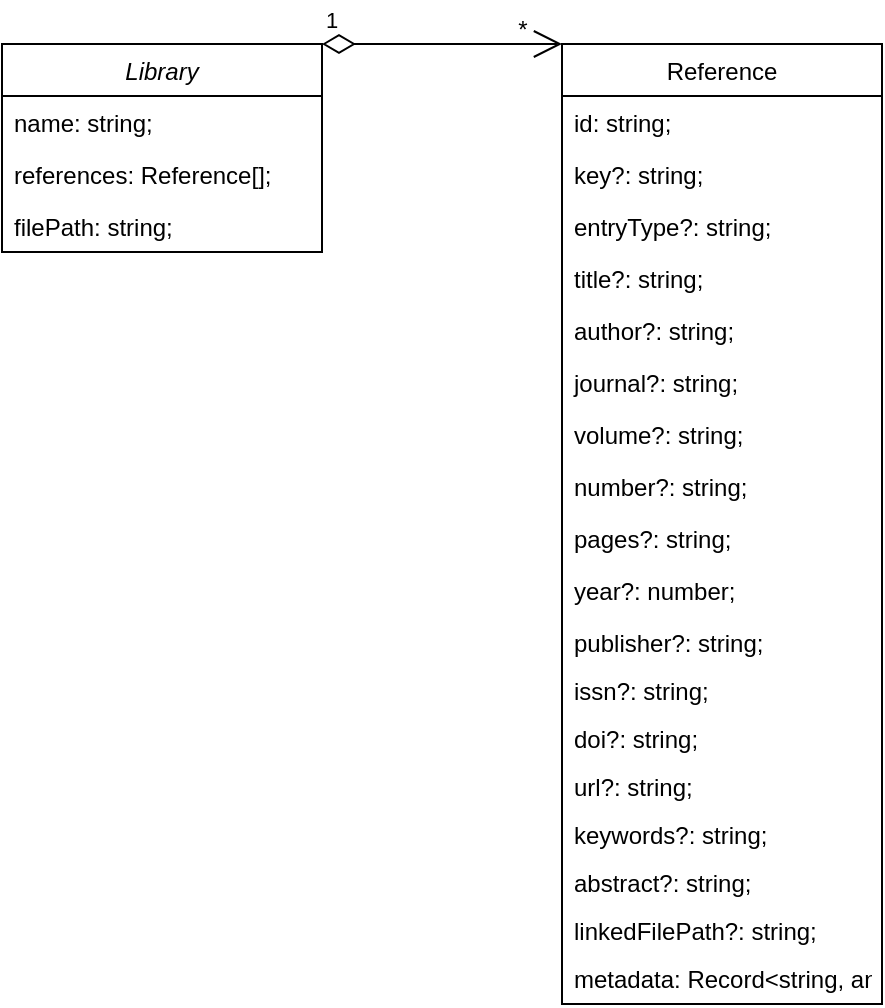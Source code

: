 <mxfile version="27.1.6">
  <diagram id="C5RBs43oDa-KdzZeNtuy" name="Page-1">
    <mxGraphModel dx="1426" dy="800" grid="1" gridSize="10" guides="1" tooltips="1" connect="1" arrows="1" fold="1" page="1" pageScale="1" pageWidth="827" pageHeight="1169" math="0" shadow="0">
      <root>
        <mxCell id="WIyWlLk6GJQsqaUBKTNV-0" />
        <mxCell id="WIyWlLk6GJQsqaUBKTNV-1" parent="WIyWlLk6GJQsqaUBKTNV-0" />
        <mxCell id="MHlftCsvBlxFQ_cZzD1O-25" value="Library" style="swimlane;fontStyle=2;align=center;verticalAlign=top;childLayout=stackLayout;horizontal=1;startSize=26;horizontalStack=0;resizeParent=1;resizeLast=0;collapsible=1;marginBottom=0;rounded=0;shadow=0;strokeWidth=1;" vertex="1" parent="WIyWlLk6GJQsqaUBKTNV-1">
          <mxGeometry x="194" y="162" width="160" height="104" as="geometry">
            <mxRectangle x="230" y="140" width="160" height="26" as="alternateBounds" />
          </mxGeometry>
        </mxCell>
        <mxCell id="MHlftCsvBlxFQ_cZzD1O-26" value="  name: string;&#xa;&#xa;&#xa;&#xa;" style="text;align=left;verticalAlign=top;spacingLeft=4;spacingRight=4;overflow=hidden;rotatable=0;points=[[0,0.5],[1,0.5]];portConstraint=eastwest;" vertex="1" parent="MHlftCsvBlxFQ_cZzD1O-25">
          <mxGeometry y="26" width="160" height="26" as="geometry" />
        </mxCell>
        <mxCell id="MHlftCsvBlxFQ_cZzD1O-27" value="  references: Reference[];&#xa;&#xa;&#xa;&#xa;" style="text;align=left;verticalAlign=top;spacingLeft=4;spacingRight=4;overflow=hidden;rotatable=0;points=[[0,0.5],[1,0.5]];portConstraint=eastwest;" vertex="1" parent="MHlftCsvBlxFQ_cZzD1O-25">
          <mxGeometry y="52" width="160" height="26" as="geometry" />
        </mxCell>
        <mxCell id="MHlftCsvBlxFQ_cZzD1O-28" value="  filePath: string;&#xa;&#xa;&#xa;&#xa;" style="text;align=left;verticalAlign=top;spacingLeft=4;spacingRight=4;overflow=hidden;rotatable=0;points=[[0,0.5],[1,0.5]];portConstraint=eastwest;" vertex="1" parent="MHlftCsvBlxFQ_cZzD1O-25">
          <mxGeometry y="78" width="160" height="26" as="geometry" />
        </mxCell>
        <mxCell id="MHlftCsvBlxFQ_cZzD1O-29" value="Reference" style="swimlane;fontStyle=0;align=center;verticalAlign=top;childLayout=stackLayout;horizontal=1;startSize=26;horizontalStack=0;resizeParent=1;resizeLast=0;collapsible=1;marginBottom=0;rounded=0;shadow=0;strokeWidth=1;" vertex="1" parent="WIyWlLk6GJQsqaUBKTNV-1">
          <mxGeometry x="474" y="162" width="160" height="480" as="geometry">
            <mxRectangle x="550" y="140" width="160" height="26" as="alternateBounds" />
          </mxGeometry>
        </mxCell>
        <mxCell id="MHlftCsvBlxFQ_cZzD1O-30" value="  id: string;&#xa;&#xa;" style="text;align=left;verticalAlign=top;spacingLeft=4;spacingRight=4;overflow=hidden;rotatable=0;points=[[0,0.5],[1,0.5]];portConstraint=eastwest;" vertex="1" parent="MHlftCsvBlxFQ_cZzD1O-29">
          <mxGeometry y="26" width="160" height="26" as="geometry" />
        </mxCell>
        <mxCell id="MHlftCsvBlxFQ_cZzD1O-31" value="  key?: string;&#xa;&#xa;" style="text;align=left;verticalAlign=top;spacingLeft=4;spacingRight=4;overflow=hidden;rotatable=0;points=[[0,0.5],[1,0.5]];portConstraint=eastwest;rounded=0;shadow=0;html=0;" vertex="1" parent="MHlftCsvBlxFQ_cZzD1O-29">
          <mxGeometry y="52" width="160" height="26" as="geometry" />
        </mxCell>
        <mxCell id="MHlftCsvBlxFQ_cZzD1O-32" value="  entryType?: string;&#xa;&#xa;" style="text;align=left;verticalAlign=top;spacingLeft=4;spacingRight=4;overflow=hidden;rotatable=0;points=[[0,0.5],[1,0.5]];portConstraint=eastwest;rounded=0;shadow=0;html=0;" vertex="1" parent="MHlftCsvBlxFQ_cZzD1O-29">
          <mxGeometry y="78" width="160" height="26" as="geometry" />
        </mxCell>
        <mxCell id="MHlftCsvBlxFQ_cZzD1O-33" value="  title?: string;&#xa;&#xa;&#xa;&#xa;" style="text;align=left;verticalAlign=top;spacingLeft=4;spacingRight=4;overflow=hidden;rotatable=0;points=[[0,0.5],[1,0.5]];portConstraint=eastwest;rounded=0;shadow=0;html=0;" vertex="1" parent="MHlftCsvBlxFQ_cZzD1O-29">
          <mxGeometry y="104" width="160" height="26" as="geometry" />
        </mxCell>
        <mxCell id="MHlftCsvBlxFQ_cZzD1O-34" value="  author?: string;&#xa;&#xa;&#xa;&#xa;" style="text;align=left;verticalAlign=top;spacingLeft=4;spacingRight=4;overflow=hidden;rotatable=0;points=[[0,0.5],[1,0.5]];portConstraint=eastwest;rounded=0;shadow=0;html=0;" vertex="1" parent="MHlftCsvBlxFQ_cZzD1O-29">
          <mxGeometry y="130" width="160" height="26" as="geometry" />
        </mxCell>
        <mxCell id="MHlftCsvBlxFQ_cZzD1O-35" value="  journal?: string;&#xa;&#xa;&#xa;&#xa;" style="text;align=left;verticalAlign=top;spacingLeft=4;spacingRight=4;overflow=hidden;rotatable=0;points=[[0,0.5],[1,0.5]];portConstraint=eastwest;rounded=0;shadow=0;html=0;" vertex="1" parent="MHlftCsvBlxFQ_cZzD1O-29">
          <mxGeometry y="156" width="160" height="26" as="geometry" />
        </mxCell>
        <mxCell id="MHlftCsvBlxFQ_cZzD1O-36" value="  volume?: string;&#xa;&#xa;&#xa;&#xa;" style="text;align=left;verticalAlign=top;spacingLeft=4;spacingRight=4;overflow=hidden;rotatable=0;points=[[0,0.5],[1,0.5]];portConstraint=eastwest;rounded=0;shadow=0;html=0;" vertex="1" parent="MHlftCsvBlxFQ_cZzD1O-29">
          <mxGeometry y="182" width="160" height="26" as="geometry" />
        </mxCell>
        <mxCell id="MHlftCsvBlxFQ_cZzD1O-37" value="  number?: string;&#xa;&#xa;&#xa;&#xa;" style="text;align=left;verticalAlign=top;spacingLeft=4;spacingRight=4;overflow=hidden;rotatable=0;points=[[0,0.5],[1,0.5]];portConstraint=eastwest;rounded=0;shadow=0;html=0;" vertex="1" parent="MHlftCsvBlxFQ_cZzD1O-29">
          <mxGeometry y="208" width="160" height="26" as="geometry" />
        </mxCell>
        <mxCell id="MHlftCsvBlxFQ_cZzD1O-38" value="  pages?: string;&#xa;&#xa;&#xa;&#xa;" style="text;align=left;verticalAlign=top;spacingLeft=4;spacingRight=4;overflow=hidden;rotatable=0;points=[[0,0.5],[1,0.5]];portConstraint=eastwest;rounded=0;shadow=0;html=0;" vertex="1" parent="MHlftCsvBlxFQ_cZzD1O-29">
          <mxGeometry y="234" width="160" height="26" as="geometry" />
        </mxCell>
        <mxCell id="MHlftCsvBlxFQ_cZzD1O-39" value="  year?: number;&#xa;&#xa;&#xa;&#xa;" style="text;align=left;verticalAlign=top;spacingLeft=4;spacingRight=4;overflow=hidden;rotatable=0;points=[[0,0.5],[1,0.5]];portConstraint=eastwest;rounded=0;shadow=0;html=0;" vertex="1" parent="MHlftCsvBlxFQ_cZzD1O-29">
          <mxGeometry y="260" width="160" height="26" as="geometry" />
        </mxCell>
        <mxCell id="MHlftCsvBlxFQ_cZzD1O-40" value="  publisher?: string;&#xa;&#xa;&#xa;&#xa;" style="text;align=left;verticalAlign=top;spacingLeft=4;spacingRight=4;overflow=hidden;rotatable=0;points=[[0,0.5],[1,0.5]];portConstraint=eastwest;rounded=0;shadow=0;html=0;" vertex="1" parent="MHlftCsvBlxFQ_cZzD1O-29">
          <mxGeometry y="286" width="160" height="24" as="geometry" />
        </mxCell>
        <mxCell id="MHlftCsvBlxFQ_cZzD1O-41" value="  issn?: string;&#xa;&#xa;&#xa;&#xa;&#xa;&#xa;" style="text;align=left;verticalAlign=top;spacingLeft=4;spacingRight=4;overflow=hidden;rotatable=0;points=[[0,0.5],[1,0.5]];portConstraint=eastwest;rounded=0;shadow=0;html=0;" vertex="1" parent="MHlftCsvBlxFQ_cZzD1O-29">
          <mxGeometry y="310" width="160" height="24" as="geometry" />
        </mxCell>
        <mxCell id="MHlftCsvBlxFQ_cZzD1O-42" value="  doi?: string;&#xa;&#xa;&#xa;&#xa;&#xa;&#xa;" style="text;align=left;verticalAlign=top;spacingLeft=4;spacingRight=4;overflow=hidden;rotatable=0;points=[[0,0.5],[1,0.5]];portConstraint=eastwest;rounded=0;shadow=0;html=0;" vertex="1" parent="MHlftCsvBlxFQ_cZzD1O-29">
          <mxGeometry y="334" width="160" height="24" as="geometry" />
        </mxCell>
        <mxCell id="MHlftCsvBlxFQ_cZzD1O-43" value="  url?: string;&#xa;&#xa;&#xa;&#xa;&#xa;&#xa;&#xa;&#xa;" style="text;align=left;verticalAlign=top;spacingLeft=4;spacingRight=4;overflow=hidden;rotatable=0;points=[[0,0.5],[1,0.5]];portConstraint=eastwest;rounded=0;shadow=0;html=0;" vertex="1" parent="MHlftCsvBlxFQ_cZzD1O-29">
          <mxGeometry y="358" width="160" height="24" as="geometry" />
        </mxCell>
        <mxCell id="MHlftCsvBlxFQ_cZzD1O-44" value="  keywords?: string;&#xa;&#xa;&#xa;&#xa;&#xa;&#xa;&#xa;&#xa;&#xa;&#xa;" style="text;align=left;verticalAlign=top;spacingLeft=4;spacingRight=4;overflow=hidden;rotatable=0;points=[[0,0.5],[1,0.5]];portConstraint=eastwest;rounded=0;shadow=0;html=0;" vertex="1" parent="MHlftCsvBlxFQ_cZzD1O-29">
          <mxGeometry y="382" width="160" height="24" as="geometry" />
        </mxCell>
        <mxCell id="MHlftCsvBlxFQ_cZzD1O-45" value="  abstract?: string;&#xa;&#xa;&#xa;&#xa;&#xa;&#xa;&#xa;&#xa;&#xa;&#xa;&#xa;&#xa;" style="text;align=left;verticalAlign=top;spacingLeft=4;spacingRight=4;overflow=hidden;rotatable=0;points=[[0,0.5],[1,0.5]];portConstraint=eastwest;rounded=0;shadow=0;html=0;" vertex="1" parent="MHlftCsvBlxFQ_cZzD1O-29">
          <mxGeometry y="406" width="160" height="24" as="geometry" />
        </mxCell>
        <mxCell id="MHlftCsvBlxFQ_cZzD1O-46" value="  linkedFilePath?: string;&#xa;&#xa;&#xa;&#xa;&#xa;&#xa;&#xa;&#xa;&#xa;&#xa;&#xa;&#xa;" style="text;align=left;verticalAlign=top;spacingLeft=4;spacingRight=4;overflow=hidden;rotatable=0;points=[[0,0.5],[1,0.5]];portConstraint=eastwest;rounded=0;shadow=0;html=0;" vertex="1" parent="MHlftCsvBlxFQ_cZzD1O-29">
          <mxGeometry y="430" width="160" height="24" as="geometry" />
        </mxCell>
        <mxCell id="MHlftCsvBlxFQ_cZzD1O-47" value="  metadata: Record&lt;string, any&gt;;&#xa;&#xa;&#xa;&#xa;&#xa;&#xa;&#xa;&#xa;&#xa;&#xa;&#xa;&#xa;&#xa;&#xa;" style="text;align=left;verticalAlign=top;spacingLeft=4;spacingRight=4;overflow=hidden;rotatable=0;points=[[0,0.5],[1,0.5]];portConstraint=eastwest;rounded=0;shadow=0;html=0;" vertex="1" parent="MHlftCsvBlxFQ_cZzD1O-29">
          <mxGeometry y="454" width="160" height="24" as="geometry" />
        </mxCell>
        <mxCell id="MHlftCsvBlxFQ_cZzD1O-48" value="1" style="endArrow=open;html=1;endSize=12;startArrow=diamondThin;startSize=14;startFill=0;edgeStyle=orthogonalEdgeStyle;align=left;verticalAlign=bottom;rounded=0;" edge="1" parent="WIyWlLk6GJQsqaUBKTNV-1">
          <mxGeometry x="-1" y="3" relative="1" as="geometry">
            <mxPoint x="354" y="162" as="sourcePoint" />
            <mxPoint x="474" y="162" as="targetPoint" />
          </mxGeometry>
        </mxCell>
        <mxCell id="MHlftCsvBlxFQ_cZzD1O-49" value="*" style="text;html=1;align=center;verticalAlign=middle;resizable=0;points=[];autosize=1;strokeColor=none;fillColor=none;" vertex="1" parent="WIyWlLk6GJQsqaUBKTNV-1">
          <mxGeometry x="439" y="140" width="30" height="30" as="geometry" />
        </mxCell>
      </root>
    </mxGraphModel>
  </diagram>
</mxfile>
